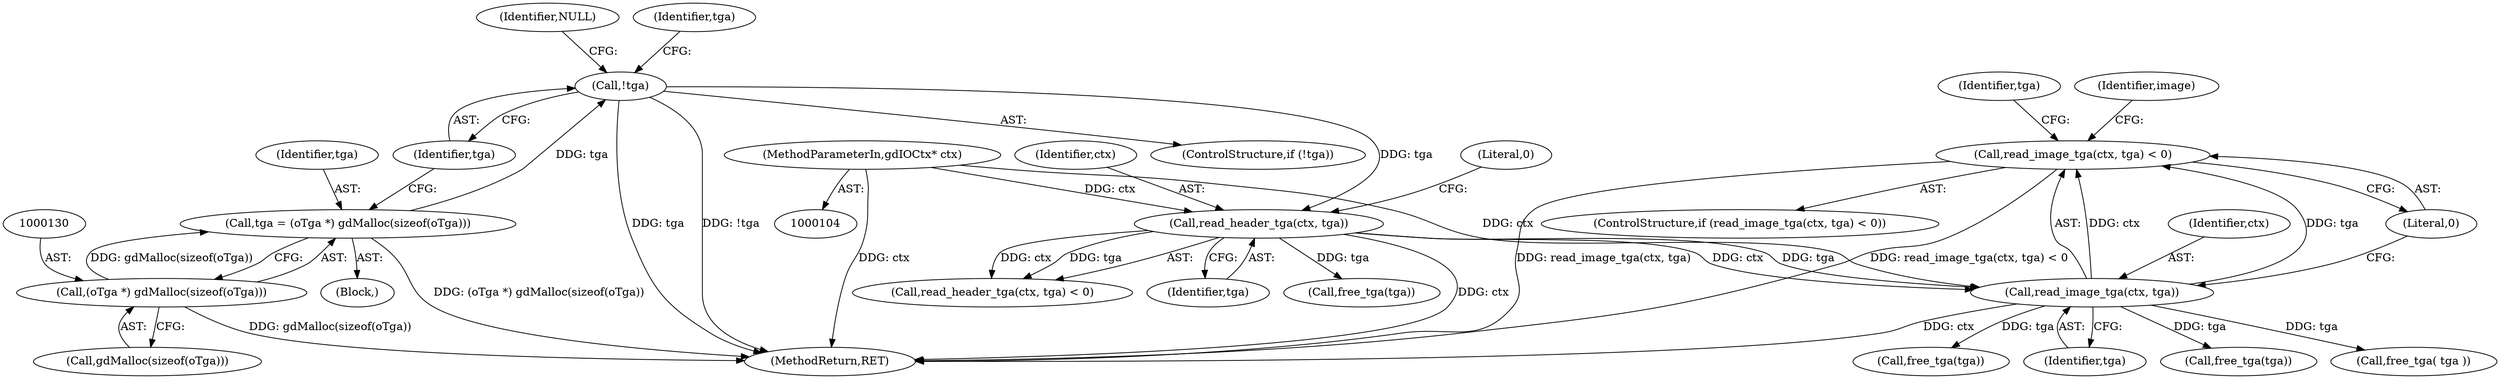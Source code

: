 digraph "0_libgd_10ef1dca63d62433fda13309b4a228782db823f7@API" {
"1000162" [label="(Call,read_image_tga(ctx, tga) < 0)"];
"1000163" [label="(Call,read_image_tga(ctx, tga))"];
"1000152" [label="(Call,read_header_tga(ctx, tga))"];
"1000105" [label="(MethodParameterIn,gdIOCtx* ctx)"];
"1000135" [label="(Call,!tga)"];
"1000127" [label="(Call,tga = (oTga *) gdMalloc(sizeof(oTga)))"];
"1000129" [label="(Call,(oTga *) gdMalloc(sizeof(oTga)))"];
"1000165" [label="(Identifier,tga)"];
"1000106" [label="(Block,)"];
"1000164" [label="(Identifier,ctx)"];
"1000139" [label="(Identifier,NULL)"];
"1000357" [label="(MethodReturn,RET)"];
"1000169" [label="(Identifier,tga)"];
"1000166" [label="(Literal,0)"];
"1000152" [label="(Call,read_header_tga(ctx, tga))"];
"1000173" [label="(Identifier,image)"];
"1000128" [label="(Identifier,tga)"];
"1000154" [label="(Identifier,tga)"];
"1000151" [label="(Call,read_header_tga(ctx, tga) < 0)"];
"1000131" [label="(Call,gdMalloc(sizeof(oTga)))"];
"1000136" [label="(Identifier,tga)"];
"1000190" [label="(Call,free_tga( tga ))"];
"1000129" [label="(Call,(oTga *) gdMalloc(sizeof(oTga)))"];
"1000162" [label="(Call,read_image_tga(ctx, tga) < 0)"];
"1000153" [label="(Identifier,ctx)"];
"1000142" [label="(Identifier,tga)"];
"1000155" [label="(Literal,0)"];
"1000105" [label="(MethodParameterIn,gdIOCtx* ctx)"];
"1000135" [label="(Call,!tga)"];
"1000161" [label="(ControlStructure,if (read_image_tga(ctx, tga) < 0))"];
"1000157" [label="(Call,free_tga(tga))"];
"1000134" [label="(ControlStructure,if (!tga))"];
"1000353" [label="(Call,free_tga(tga))"];
"1000127" [label="(Call,tga = (oTga *) gdMalloc(sizeof(oTga)))"];
"1000168" [label="(Call,free_tga(tga))"];
"1000163" [label="(Call,read_image_tga(ctx, tga))"];
"1000162" -> "1000161"  [label="AST: "];
"1000162" -> "1000166"  [label="CFG: "];
"1000163" -> "1000162"  [label="AST: "];
"1000166" -> "1000162"  [label="AST: "];
"1000169" -> "1000162"  [label="CFG: "];
"1000173" -> "1000162"  [label="CFG: "];
"1000162" -> "1000357"  [label="DDG: read_image_tga(ctx, tga)"];
"1000162" -> "1000357"  [label="DDG: read_image_tga(ctx, tga) < 0"];
"1000163" -> "1000162"  [label="DDG: ctx"];
"1000163" -> "1000162"  [label="DDG: tga"];
"1000163" -> "1000165"  [label="CFG: "];
"1000164" -> "1000163"  [label="AST: "];
"1000165" -> "1000163"  [label="AST: "];
"1000166" -> "1000163"  [label="CFG: "];
"1000163" -> "1000357"  [label="DDG: ctx"];
"1000152" -> "1000163"  [label="DDG: ctx"];
"1000152" -> "1000163"  [label="DDG: tga"];
"1000105" -> "1000163"  [label="DDG: ctx"];
"1000163" -> "1000168"  [label="DDG: tga"];
"1000163" -> "1000190"  [label="DDG: tga"];
"1000163" -> "1000353"  [label="DDG: tga"];
"1000152" -> "1000151"  [label="AST: "];
"1000152" -> "1000154"  [label="CFG: "];
"1000153" -> "1000152"  [label="AST: "];
"1000154" -> "1000152"  [label="AST: "];
"1000155" -> "1000152"  [label="CFG: "];
"1000152" -> "1000357"  [label="DDG: ctx"];
"1000152" -> "1000151"  [label="DDG: ctx"];
"1000152" -> "1000151"  [label="DDG: tga"];
"1000105" -> "1000152"  [label="DDG: ctx"];
"1000135" -> "1000152"  [label="DDG: tga"];
"1000152" -> "1000157"  [label="DDG: tga"];
"1000105" -> "1000104"  [label="AST: "];
"1000105" -> "1000357"  [label="DDG: ctx"];
"1000135" -> "1000134"  [label="AST: "];
"1000135" -> "1000136"  [label="CFG: "];
"1000136" -> "1000135"  [label="AST: "];
"1000139" -> "1000135"  [label="CFG: "];
"1000142" -> "1000135"  [label="CFG: "];
"1000135" -> "1000357"  [label="DDG: !tga"];
"1000135" -> "1000357"  [label="DDG: tga"];
"1000127" -> "1000135"  [label="DDG: tga"];
"1000127" -> "1000106"  [label="AST: "];
"1000127" -> "1000129"  [label="CFG: "];
"1000128" -> "1000127"  [label="AST: "];
"1000129" -> "1000127"  [label="AST: "];
"1000136" -> "1000127"  [label="CFG: "];
"1000127" -> "1000357"  [label="DDG: (oTga *) gdMalloc(sizeof(oTga))"];
"1000129" -> "1000127"  [label="DDG: gdMalloc(sizeof(oTga))"];
"1000129" -> "1000131"  [label="CFG: "];
"1000130" -> "1000129"  [label="AST: "];
"1000131" -> "1000129"  [label="AST: "];
"1000129" -> "1000357"  [label="DDG: gdMalloc(sizeof(oTga))"];
}
